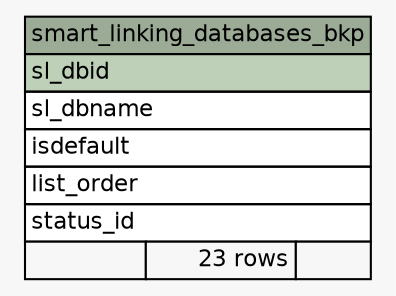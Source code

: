 // dot 2.2.1 on Windows 10 10.0
// SchemaSpy rev 590
digraph "smart_linking_databases_bkp" {
  graph [
    rankdir="RL"
    bgcolor="#f7f7f7"
    nodesep="0.18"
    ranksep="0.46"
    fontname="Helvetica"
    fontsize="11"
  ];
  node [
    fontname="Helvetica"
    fontsize="11"
    shape="plaintext"
  ];
  edge [
    arrowsize="0.8"
  ];
  "smart_linking_databases_bkp" [
    label=<
    <TABLE BORDER="0" CELLBORDER="1" CELLSPACING="0" BGCOLOR="#ffffff">
      <TR><TD COLSPAN="3" BGCOLOR="#9bab96" ALIGN="CENTER">smart_linking_databases_bkp</TD></TR>
      <TR><TD PORT="sl_dbid" COLSPAN="3" BGCOLOR="#bed1b8" ALIGN="LEFT">sl_dbid</TD></TR>
      <TR><TD PORT="sl_dbname" COLSPAN="3" ALIGN="LEFT">sl_dbname</TD></TR>
      <TR><TD PORT="isdefault" COLSPAN="3" ALIGN="LEFT">isdefault</TD></TR>
      <TR><TD PORT="list_order" COLSPAN="3" ALIGN="LEFT">list_order</TD></TR>
      <TR><TD PORT="status_id" COLSPAN="3" ALIGN="LEFT">status_id</TD></TR>
      <TR><TD ALIGN="LEFT" BGCOLOR="#f7f7f7">  </TD><TD ALIGN="RIGHT" BGCOLOR="#f7f7f7">23 rows</TD><TD ALIGN="RIGHT" BGCOLOR="#f7f7f7">  </TD></TR>
    </TABLE>>
    URL="tables/smart_linking_databases_bkp.html"
    tooltip="smart_linking_databases_bkp"
  ];
}
